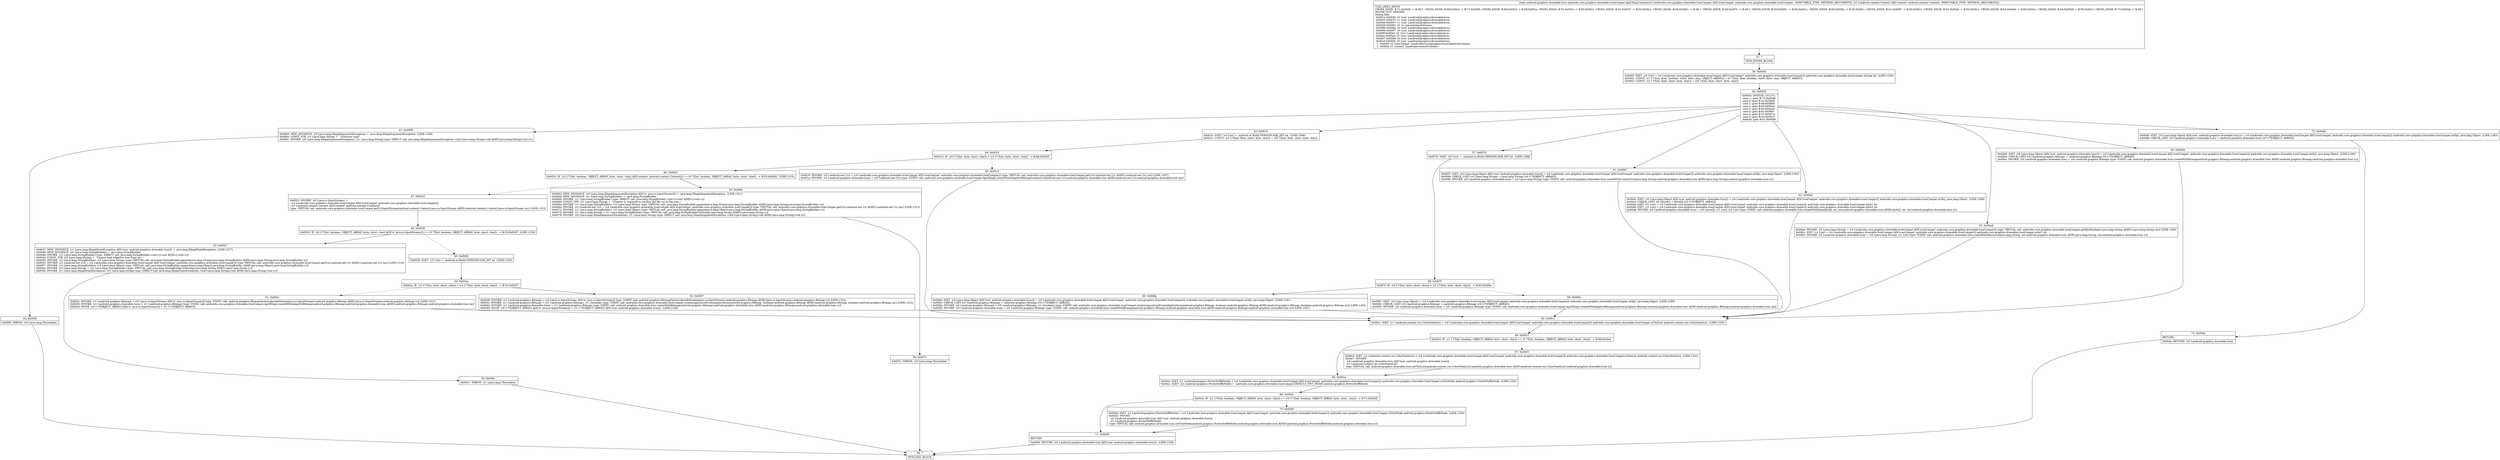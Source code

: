 digraph "CFG forandroidx.core.graphics.drawable.IconCompat.Api23Impl.toIcon(Landroidx\/core\/graphics\/drawable\/IconCompat;Landroid\/content\/Context;)Landroid\/graphics\/drawable\/Icon;" {
Node_37 [shape=record,label="{37\:\ ?|MTH_ENTER_BLOCK\l}"];
Node_39 [shape=record,label="{39\:\ 0x0000|0x0000: IGET  (r0 I:int) = (r4 I:androidx.core.graphics.drawable.IconCompat A[D('iconCompat' androidx.core.graphics.drawable.IconCompat)]) androidx.core.graphics.drawable.IconCompat.mType int  (LINE:1280)\l0x0002: CONST  (r1 I:??[int, float, boolean, short, byte, char, OBJECT, ARRAY]) = (0 ??[int, float, boolean, short, byte, char, OBJECT, ARRAY]) \l0x0003: CONST  (r2 I:??[int, float, short, byte, char]) = (26 ??[int, float, short, byte, char]) \l}"];
Node_40 [shape=record,label="{40\:\ 0x0005|0x0005: SWITCH  (r0 I:??)\l case \-1: goto B:72:0x00d6\l case 0: goto B:41:0x0008\l case 1: goto B:64:0x00b8\l case 2: goto B:63:0x00ad\l case 3: goto B:62:0x00a0\l case 4: goto B:61:0x0097\l case 5: goto B:57:0x007d\l case 6: goto B:43:0x0010\l default: goto B:41:0x0008 \l}"];
Node_41 [shape=record,label="{41\:\ 0x0008|0x0008: NEW_INSTANCE  (r0 I:java.lang.IllegalArgumentException) =  java.lang.IllegalArgumentException  (LINE:1328)\l0x000a: CONST_STR  (r1 I:java.lang.String) =  \"Unknown type\" \l0x000c: INVOKE  (r0 I:java.lang.IllegalArgumentException), (r1 I:java.lang.String) type: DIRECT call: java.lang.IllegalArgumentException.\<init\>(java.lang.String):void A[MD:(java.lang.String):void (c)]\l}"];
Node_42 [shape=record,label="{42\:\ 0x000f|0x000f: THROW  (r0 I:java.lang.Throwable) \l}"];
Node_38 [shape=record,label="{38\:\ ?|MTH_EXIT_BLOCK\l}"];
Node_43 [shape=record,label="{43\:\ 0x0010|0x0010: SGET  (r0 I:int) =  android.os.Build.VERSION.SDK_INT int  (LINE:1306)\l0x0012: CONST  (r3 I:??[int, float, short, byte, char]) = (30 ??[int, float, short, byte, char]) \l}"];
Node_44 [shape=record,label="{44\:\ 0x0014|0x0014: IF  (r0 I:??[int, byte, short, char]) \< (r3 I:??[int, byte, short, char])  \-\> B:46:0x0020 \l}"];
Node_45 [shape=record,label="{45\:\ 0x0016|0x0016: INVOKE  (r0 I:android.net.Uri) = (r4 I:androidx.core.graphics.drawable.IconCompat A[D('iconCompat' androidx.core.graphics.drawable.IconCompat)]) type: VIRTUAL call: androidx.core.graphics.drawable.IconCompat.getUri():android.net.Uri A[MD:():android.net.Uri (m)] (LINE:1307)\l0x001a: INVOKE  (r0 I:android.graphics.drawable.Icon) = (r0 I:android.net.Uri) type: STATIC call: androidx.core.graphics.drawable.IconCompat.Api30Impl.createWithAdaptiveBitmapContentUri(android.net.Uri):android.graphics.drawable.Icon A[MD:(android.net.Uri):android.graphics.drawable.Icon (m)]\l}"];
Node_65 [shape=record,label="{65\:\ 0x00c1|0x00c1: IGET  (r1 I:android.content.res.ColorStateList) = (r4 I:androidx.core.graphics.drawable.IconCompat A[D('iconCompat' androidx.core.graphics.drawable.IconCompat)]) androidx.core.graphics.drawable.IconCompat.mTintList android.content.res.ColorStateList  (LINE:1330)\l}"];
Node_66 [shape=record,label="{66\:\ 0x00c3|0x00c3: IF  (r1 I:??[int, boolean, OBJECT, ARRAY, byte, short, char]) == (0 ??[int, boolean, OBJECT, ARRAY, byte, short, char])  \-\> B:68:0x00ca \l}"];
Node_67 [shape=record,label="{67\:\ 0x00c5|0x00c5: IGET  (r1 I:android.content.res.ColorStateList) = (r4 I:androidx.core.graphics.drawable.IconCompat A[D('iconCompat' androidx.core.graphics.drawable.IconCompat)]) androidx.core.graphics.drawable.IconCompat.mTintList android.content.res.ColorStateList  (LINE:1331)\l0x00c7: INVOKE  \l  (r0 I:android.graphics.drawable.Icon A[D('icon' android.graphics.drawable.Icon)])\l  (r1 I:android.content.res.ColorStateList)\l type: VIRTUAL call: android.graphics.drawable.Icon.setTintList(android.content.res.ColorStateList):android.graphics.drawable.Icon A[MD:(android.content.res.ColorStateList):android.graphics.drawable.Icon (c)]\l}"];
Node_68 [shape=record,label="{68\:\ 0x00ca|0x00ca: IGET  (r1 I:android.graphics.PorterDuff$Mode) = (r4 I:androidx.core.graphics.drawable.IconCompat A[D('iconCompat' androidx.core.graphics.drawable.IconCompat)]) androidx.core.graphics.drawable.IconCompat.mTintMode android.graphics.PorterDuff$Mode  (LINE:1333)\l0x00cc: SGET  (r2 I:android.graphics.PorterDuff$Mode) =  androidx.core.graphics.drawable.IconCompat.DEFAULT_TINT_MODE android.graphics.PorterDuff$Mode \l}"];
Node_69 [shape=record,label="{69\:\ 0x00ce|0x00ce: IF  (r1 I:??[int, boolean, OBJECT, ARRAY, byte, short, char]) == (r2 I:??[int, boolean, OBJECT, ARRAY, byte, short, char])  \-\> B:71:0x00d5 \l}"];
Node_70 [shape=record,label="{70\:\ 0x00d0|0x00d0: IGET  (r1 I:android.graphics.PorterDuff$Mode) = (r4 I:androidx.core.graphics.drawable.IconCompat A[D('iconCompat' androidx.core.graphics.drawable.IconCompat)]) androidx.core.graphics.drawable.IconCompat.mTintMode android.graphics.PorterDuff$Mode  (LINE:1334)\l0x00d2: INVOKE  \l  (r0 I:android.graphics.drawable.Icon A[D('icon' android.graphics.drawable.Icon)])\l  (r1 I:android.graphics.PorterDuff$Mode)\l type: VIRTUAL call: android.graphics.drawable.Icon.setTintMode(android.graphics.PorterDuff$Mode):android.graphics.drawable.Icon A[MD:(android.graphics.PorterDuff$Mode):android.graphics.drawable.Icon (c)]\l}"];
Node_71 [shape=record,label="{71\:\ 0x00d5|RETURN\l|0x00d5: RETURN  (r0 I:android.graphics.drawable.Icon A[D('icon' android.graphics.drawable.Icon)])  (LINE:1336)\l}"];
Node_46 [shape=record,label="{46\:\ 0x0020|0x0020: IF  (r5 I:??[int, boolean, OBJECT, ARRAY, byte, short, char] A[D('context' android.content.Context)]) == (0 ??[int, boolean, OBJECT, ARRAY, byte, short, char])  \-\> B:55:0x0062  (LINE:1310)\l}"];
Node_47 [shape=record,label="{47\:\ 0x0022|0x0022: INVOKE  (r0 I:java.io.InputStream) = \l  (r4 I:androidx.core.graphics.drawable.IconCompat A[D('iconCompat' androidx.core.graphics.drawable.IconCompat)])\l  (r5 I:android.content.Context A[D('context' android.content.Context)])\l type: VIRTUAL call: androidx.core.graphics.drawable.IconCompat.getUriInputStream(android.content.Context):java.io.InputStream A[MD:(android.content.Context):java.io.InputStream (m)] (LINE:1315)\l}"];
Node_48 [shape=record,label="{48\:\ 0x0026|0x0026: IF  (r0 I:??[int, boolean, OBJECT, ARRAY, byte, short, char] A[D('is' java.io.InputStream)]) == (0 ??[int, boolean, OBJECT, ARRAY, byte, short, char])  \-\> B:53:0x0047  (LINE:1316)\l}"];
Node_49 [shape=record,label="{49\:\ 0x0028|0x0028: SGET  (r3 I:int) =  android.os.Build.VERSION.SDK_INT int  (LINE:1320)\l}"];
Node_50 [shape=record,label="{50\:\ 0x002a|0x002a: IF  (r3 I:??[int, byte, short, char]) \< (r2 I:??[int, byte, short, char])  \-\> B:52:0x0037 \l}"];
Node_51 [shape=record,label="{51\:\ 0x002c|0x002c: INVOKE  (r1 I:android.graphics.Bitmap) = (r0 I:java.io.InputStream A[D('is' java.io.InputStream)]) type: STATIC call: android.graphics.BitmapFactory.decodeStream(java.io.InputStream):android.graphics.Bitmap A[MD:(java.io.InputStream):android.graphics.Bitmap (c)] (LINE:1321)\l0x0030: INVOKE  (r1 I:android.graphics.drawable.Icon) = (r1 I:android.graphics.Bitmap) type: STATIC call: androidx.core.graphics.drawable.IconCompat.Api26Impl.createWithAdaptiveBitmap(android.graphics.Bitmap):android.graphics.drawable.Icon A[MD:(android.graphics.Bitmap):android.graphics.drawable.Icon (m)]\l0x0034: MOVE  (r0 I:??[OBJECT, ARRAY] A[D('is' java.io.InputStream)]) = (r1 I:??[OBJECT, ARRAY]) \l}"];
Node_52 [shape=record,label="{52\:\ 0x0037|0x0038: INVOKE  (r2 I:android.graphics.Bitmap) = (r0 I:java.io.InputStream A[D('is' java.io.InputStream)]) type: STATIC call: android.graphics.BitmapFactory.decodeStream(java.io.InputStream):android.graphics.Bitmap A[MD:(java.io.InputStream):android.graphics.Bitmap (c)] (LINE:1324)\l0x003c: INVOKE  (r1 I:android.graphics.Bitmap) = (r2 I:android.graphics.Bitmap), (r1 I:boolean) type: STATIC call: androidx.core.graphics.drawable.IconCompat.createLegacyIconFromAdaptiveIcon(android.graphics.Bitmap, boolean):android.graphics.Bitmap A[MD:(android.graphics.Bitmap, boolean):android.graphics.Bitmap (m)] (LINE:1323)\l0x0040: INVOKE  (r1 I:android.graphics.drawable.Icon) = (r1 I:android.graphics.Bitmap) type: STATIC call: android.graphics.drawable.Icon.createWithBitmap(android.graphics.Bitmap):android.graphics.drawable.Icon A[MD:(android.graphics.Bitmap):android.graphics.drawable.Icon (c)]\l0x0044: MOVE  (r0 I:??[OBJECT, ARRAY] A[D('is' java.io.InputStream)]) = (r1 I:??[OBJECT, ARRAY] A[D('icon' android.graphics.drawable.Icon)])  (LINE:1326)\l}"];
Node_53 [shape=record,label="{53\:\ 0x0047|0x0047: NEW_INSTANCE  (r1 I:java.lang.IllegalStateException A[D('icon' android.graphics.drawable.Icon)]) =  java.lang.IllegalStateException  (LINE:1317)\l0x0049: NEW_INSTANCE  (r2 I:java.lang.StringBuilder) =  java.lang.StringBuilder \l0x004b: INVOKE  (r2 I:java.lang.StringBuilder) type: DIRECT call: java.lang.StringBuilder.\<init\>():void A[MD:():void (c)]\l0x004e: CONST_STR  (r3 I:java.lang.String) =  \"Cannot load adaptive icon from uri: \" \l0x0050: INVOKE  (r2 I:java.lang.StringBuilder), (r3 I:java.lang.String) type: VIRTUAL call: java.lang.StringBuilder.append(java.lang.String):java.lang.StringBuilder A[MD:(java.lang.String):java.lang.StringBuilder (c)]\l0x0053: INVOKE  (r3 I:android.net.Uri) = (r4 I:androidx.core.graphics.drawable.IconCompat A[D('iconCompat' androidx.core.graphics.drawable.IconCompat)]) type: VIRTUAL call: androidx.core.graphics.drawable.IconCompat.getUri():android.net.Uri A[MD:():android.net.Uri (m)] (LINE:1318)\l0x0057: INVOKE  (r2 I:java.lang.StringBuilder), (r3 I:java.lang.Object) type: VIRTUAL call: java.lang.StringBuilder.append(java.lang.Object):java.lang.StringBuilder A[MD:(java.lang.Object):java.lang.StringBuilder (c)]\l0x005a: INVOKE  (r2 I:java.lang.String) = (r2 I:java.lang.StringBuilder) type: VIRTUAL call: java.lang.StringBuilder.toString():java.lang.String A[MD:():java.lang.String (c)]\l0x005e: INVOKE  (r1 I:java.lang.IllegalStateException), (r2 I:java.lang.String) type: DIRECT call: java.lang.IllegalStateException.\<init\>(java.lang.String):void A[MD:(java.lang.String):void (c)]\l}"];
Node_54 [shape=record,label="{54\:\ 0x0061|0x0061: THROW  (r1 I:java.lang.Throwable) \l}"];
Node_55 [shape=record,label="{55\:\ 0x0062|0x0062: NEW_INSTANCE  (r0 I:java.lang.IllegalArgumentException A[D('is' java.io.InputStream)]) =  java.lang.IllegalArgumentException  (LINE:1311)\l0x0064: NEW_INSTANCE  (r1 I:java.lang.StringBuilder) =  java.lang.StringBuilder \l0x0066: INVOKE  (r1 I:java.lang.StringBuilder) type: DIRECT call: java.lang.StringBuilder.\<init\>():void A[MD:():void (c)]\l0x0069: CONST_STR  (r2 I:java.lang.String) =  \"Context is required to resolve the file uri of the icon: \" \l0x006b: INVOKE  (r1 I:java.lang.StringBuilder), (r2 I:java.lang.String) type: VIRTUAL call: java.lang.StringBuilder.append(java.lang.String):java.lang.StringBuilder A[MD:(java.lang.String):java.lang.StringBuilder (c)]\l0x006e: INVOKE  (r2 I:android.net.Uri) = (r4 I:androidx.core.graphics.drawable.IconCompat A[D('iconCompat' androidx.core.graphics.drawable.IconCompat)]) type: VIRTUAL call: androidx.core.graphics.drawable.IconCompat.getUri():android.net.Uri A[MD:():android.net.Uri (m)] (LINE:1313)\l0x0072: INVOKE  (r1 I:java.lang.StringBuilder), (r2 I:java.lang.Object) type: VIRTUAL call: java.lang.StringBuilder.append(java.lang.Object):java.lang.StringBuilder A[MD:(java.lang.Object):java.lang.StringBuilder (c)]\l0x0075: INVOKE  (r1 I:java.lang.String) = (r1 I:java.lang.StringBuilder) type: VIRTUAL call: java.lang.StringBuilder.toString():java.lang.String A[MD:():java.lang.String (c)]\l0x0079: INVOKE  (r0 I:java.lang.IllegalArgumentException), (r1 I:java.lang.String) type: DIRECT call: java.lang.IllegalArgumentException.\<init\>(java.lang.String):void A[MD:(java.lang.String):void (c)]\l}"];
Node_56 [shape=record,label="{56\:\ 0x007c|0x007c: THROW  (r0 I:java.lang.Throwable) \l}"];
Node_57 [shape=record,label="{57\:\ 0x007d|0x007d: SGET  (r0 I:int) =  android.os.Build.VERSION.SDK_INT int  (LINE:1288)\l}"];
Node_58 [shape=record,label="{58\:\ 0x007f|0x007f: IF  (r0 I:??[int, byte, short, char]) \< (r2 I:??[int, byte, short, char])  \-\> B:60:0x008a \l}"];
Node_59 [shape=record,label="{59\:\ 0x0081|0x0081: IGET  (r0 I:java.lang.Object) = (r4 I:androidx.core.graphics.drawable.IconCompat A[D('iconCompat' androidx.core.graphics.drawable.IconCompat)]) androidx.core.graphics.drawable.IconCompat.mObj1 java.lang.Object  (LINE:1289)\l0x0083: CHECK_CAST (r0 I:android.graphics.Bitmap) = (android.graphics.Bitmap) (r0 I:??[OBJECT, ARRAY]) \l0x0085: INVOKE  (r0 I:android.graphics.drawable.Icon) = (r0 I:android.graphics.Bitmap) type: STATIC call: androidx.core.graphics.drawable.IconCompat.Api26Impl.createWithAdaptiveBitmap(android.graphics.Bitmap):android.graphics.drawable.Icon A[MD:(android.graphics.Bitmap):android.graphics.drawable.Icon (m)]\l}"];
Node_60 [shape=record,label="{60\:\ 0x008a|0x008a: IGET  (r0 I:java.lang.Object A[D('icon' android.graphics.drawable.Icon)]) = (r4 I:androidx.core.graphics.drawable.IconCompat A[D('iconCompat' androidx.core.graphics.drawable.IconCompat)]) androidx.core.graphics.drawable.IconCompat.mObj1 java.lang.Object  (LINE:1291)\l0x008c: CHECK_CAST (r0 I:android.graphics.Bitmap) = (android.graphics.Bitmap) (r0 I:??[OBJECT, ARRAY]) \l0x008e: INVOKE  (r0 I:android.graphics.Bitmap) = (r0 I:android.graphics.Bitmap), (r1 I:boolean) type: STATIC call: androidx.core.graphics.drawable.IconCompat.createLegacyIconFromAdaptiveIcon(android.graphics.Bitmap, boolean):android.graphics.Bitmap A[MD:(android.graphics.Bitmap, boolean):android.graphics.Bitmap (m)] (LINE:1292)\l0x0092: INVOKE  (r0 I:android.graphics.drawable.Icon) = (r0 I:android.graphics.Bitmap) type: STATIC call: android.graphics.drawable.Icon.createWithBitmap(android.graphics.Bitmap):android.graphics.drawable.Icon A[MD:(android.graphics.Bitmap):android.graphics.drawable.Icon (c)] (LINE:1291)\l}"];
Node_61 [shape=record,label="{61\:\ 0x0097|0x0097: IGET  (r0 I:java.lang.Object A[D('icon' android.graphics.drawable.Icon)]) = (r4 I:androidx.core.graphics.drawable.IconCompat A[D('iconCompat' androidx.core.graphics.drawable.IconCompat)]) androidx.core.graphics.drawable.IconCompat.mObj1 java.lang.Object  (LINE:1303)\l0x0099: CHECK_CAST (r0 I:java.lang.String) = (java.lang.String) (r0 I:??[OBJECT, ARRAY]) \l0x009b: INVOKE  (r0 I:android.graphics.drawable.Icon) = (r0 I:java.lang.String) type: STATIC call: android.graphics.drawable.Icon.createWithContentUri(java.lang.String):android.graphics.drawable.Icon A[MD:(java.lang.String):android.graphics.drawable.Icon (c)]\l}"];
Node_62 [shape=record,label="{62\:\ 0x00a0|0x00a0: IGET  (r0 I:java.lang.Object A[D('icon' android.graphics.drawable.Icon)]) = (r4 I:androidx.core.graphics.drawable.IconCompat A[D('iconCompat' androidx.core.graphics.drawable.IconCompat)]) androidx.core.graphics.drawable.IconCompat.mObj1 java.lang.Object  (LINE:1299)\l0x00a2: CHECK_CAST (r0 I:byte[]) = (byte[]) (r0 I:??[OBJECT, ARRAY]) \l0x00a4: IGET  (r1 I:int) = (r4 I:androidx.core.graphics.drawable.IconCompat A[D('iconCompat' androidx.core.graphics.drawable.IconCompat)]) androidx.core.graphics.drawable.IconCompat.mInt1 int \l0x00a6: IGET  (r2 I:int) = (r4 I:androidx.core.graphics.drawable.IconCompat A[D('iconCompat' androidx.core.graphics.drawable.IconCompat)]) androidx.core.graphics.drawable.IconCompat.mInt2 int \l0x00a8: INVOKE  (r0 I:android.graphics.drawable.Icon) = (r0 I:byte[]), (r1 I:int), (r2 I:int) type: STATIC call: android.graphics.drawable.Icon.createWithData(byte[], int, int):android.graphics.drawable.Icon A[MD:(byte[], int, int):android.graphics.drawable.Icon (c)]\l}"];
Node_63 [shape=record,label="{63\:\ 0x00ad|0x00ad: INVOKE  (r0 I:java.lang.String) = (r4 I:androidx.core.graphics.drawable.IconCompat A[D('iconCompat' androidx.core.graphics.drawable.IconCompat)]) type: VIRTUAL call: androidx.core.graphics.drawable.IconCompat.getResPackage():java.lang.String A[MD:():java.lang.String (m)] (LINE:1296)\l0x00b1: IGET  (r1 I:int) = (r4 I:androidx.core.graphics.drawable.IconCompat A[D('iconCompat' androidx.core.graphics.drawable.IconCompat)]) androidx.core.graphics.drawable.IconCompat.mInt1 int \l0x00b3: INVOKE  (r0 I:android.graphics.drawable.Icon) = (r0 I:java.lang.String), (r1 I:int) type: STATIC call: android.graphics.drawable.Icon.createWithResource(java.lang.String, int):android.graphics.drawable.Icon A[MD:(java.lang.String, int):android.graphics.drawable.Icon (c)]\l}"];
Node_64 [shape=record,label="{64\:\ 0x00b8|0x00b8: IGET  (r0 I:java.lang.Object A[D('icon' android.graphics.drawable.Icon)]) = (r4 I:androidx.core.graphics.drawable.IconCompat A[D('iconCompat' androidx.core.graphics.drawable.IconCompat)]) androidx.core.graphics.drawable.IconCompat.mObj1 java.lang.Object  (LINE:1285)\l0x00ba: CHECK_CAST (r0 I:android.graphics.Bitmap) = (android.graphics.Bitmap) (r0 I:??[OBJECT, ARRAY]) \l0x00bc: INVOKE  (r0 I:android.graphics.drawable.Icon) = (r0 I:android.graphics.Bitmap) type: STATIC call: android.graphics.drawable.Icon.createWithBitmap(android.graphics.Bitmap):android.graphics.drawable.Icon A[MD:(android.graphics.Bitmap):android.graphics.drawable.Icon (c)]\l}"];
Node_72 [shape=record,label="{72\:\ 0x00d6|0x00d6: IGET  (r0 I:java.lang.Object A[D('icon' android.graphics.drawable.Icon)]) = (r4 I:androidx.core.graphics.drawable.IconCompat A[D('iconCompat' androidx.core.graphics.drawable.IconCompat)]) androidx.core.graphics.drawable.IconCompat.mObj1 java.lang.Object  (LINE:1283)\l0x00d8: CHECK_CAST (r0 I:android.graphics.drawable.Icon) = (android.graphics.drawable.Icon) (r0 I:??[OBJECT, ARRAY]) \l}"];
Node_73 [shape=record,label="{73\:\ 0x00da|RETURN\l|0x00da: RETURN  (r0 I:android.graphics.drawable.Icon) \l}"];
MethodNode[shape=record,label="{static android.graphics.drawable.Icon androidx.core.graphics.drawable.IconCompat.Api23Impl.toIcon((r4 I:androidx.core.graphics.drawable.IconCompat A[D('iconCompat' androidx.core.graphics.drawable.IconCompat), IMMUTABLE_TYPE, METHOD_ARGUMENT]), (r5 I:android.content.Context A[D('context' android.content.Context), IMMUTABLE_TYPE, METHOD_ARGUMENT]))  | USE_LINES_HINTS\lCROSS_EDGE: B:71:0x00d5 \-\> B:38:?, CROSS_EDGE: B:69:0x00ce \-\> B:71:0x00d5, CROSS_EDGE: B:66:0x00c3 \-\> B:68:0x00ca, CROSS_EDGE: B:51:0x002c \-\> B:65:0x00c1, CROSS_EDGE: B:52:0x0037 \-\> B:65:0x00c1, CROSS_EDGE: B:54:0x0061 \-\> B:38:?, CROSS_EDGE: B:56:0x007c \-\> B:38:?, CROSS_EDGE: B:59:0x0081 \-\> B:65:0x00c1, CROSS_EDGE: B:60:0x008a \-\> B:65:0x00c1, CROSS_EDGE: B:61:0x0097 \-\> B:65:0x00c1, CROSS_EDGE: B:62:0x00a0 \-\> B:65:0x00c1, CROSS_EDGE: B:63:0x00ad \-\> B:65:0x00c1, CROSS_EDGE: B:64:0x00b8 \-\> B:65:0x00c1, CROSS_EDGE: B:73:0x00da \-\> B:38:?\lINLINE_NOT_NEEDED\lDebug Info:\l  0x001e\-0x0020: r0 'icon' Landroid\/graphics\/drawable\/Icon;\l  0x0035\-0x0037: r1 'icon' Landroid\/graphics\/drawable\/Icon;\l  0x0044\-0x0047: r1 'icon' Landroid\/graphics\/drawable\/Icon;\l  0x0026\-0x0062: r0 'is' Ljava\/io\/InputStream;\l  0x0089\-0x008a: r0 'icon' Landroid\/graphics\/drawable\/Icon;\l  0x0096\-0x0097: r0 'icon' Landroid\/graphics\/drawable\/Icon;\l  0x009f\-0x00a0: r0 'icon' Landroid\/graphics\/drawable\/Icon;\l  0x00ac\-0x00ad: r0 'icon' Landroid\/graphics\/drawable\/Icon;\l  0x00b7\-0x00b8: r0 'icon' Landroid\/graphics\/drawable\/Icon;\l  0x00c0\-0x00d6: r0 'icon' Landroid\/graphics\/drawable\/Icon;\l  \-1 \-0x00ef: r4 'iconCompat' Landroidx\/core\/graphics\/drawable\/IconCompat;\l  \-1 \-0x00ef: r5 'context' Landroid\/content\/Context;\l}"];
MethodNode -> Node_37;Node_37 -> Node_39;
Node_39 -> Node_40;
Node_40 -> Node_41;
Node_40 -> Node_43;
Node_40 -> Node_57;
Node_40 -> Node_61;
Node_40 -> Node_62;
Node_40 -> Node_63;
Node_40 -> Node_64;
Node_40 -> Node_72;
Node_41 -> Node_42;
Node_42 -> Node_38;
Node_43 -> Node_44;
Node_44 -> Node_45[style=dashed];
Node_44 -> Node_46;
Node_45 -> Node_65;
Node_65 -> Node_66;
Node_66 -> Node_67[style=dashed];
Node_66 -> Node_68;
Node_67 -> Node_68;
Node_68 -> Node_69;
Node_69 -> Node_70[style=dashed];
Node_69 -> Node_71;
Node_70 -> Node_71;
Node_71 -> Node_38;
Node_46 -> Node_47[style=dashed];
Node_46 -> Node_55;
Node_47 -> Node_48;
Node_48 -> Node_49[style=dashed];
Node_48 -> Node_53;
Node_49 -> Node_50;
Node_50 -> Node_51[style=dashed];
Node_50 -> Node_52;
Node_51 -> Node_65;
Node_52 -> Node_65;
Node_53 -> Node_54;
Node_54 -> Node_38;
Node_55 -> Node_56;
Node_56 -> Node_38;
Node_57 -> Node_58;
Node_58 -> Node_59[style=dashed];
Node_58 -> Node_60;
Node_59 -> Node_65;
Node_60 -> Node_65;
Node_61 -> Node_65;
Node_62 -> Node_65;
Node_63 -> Node_65;
Node_64 -> Node_65;
Node_72 -> Node_73;
Node_73 -> Node_38;
}

